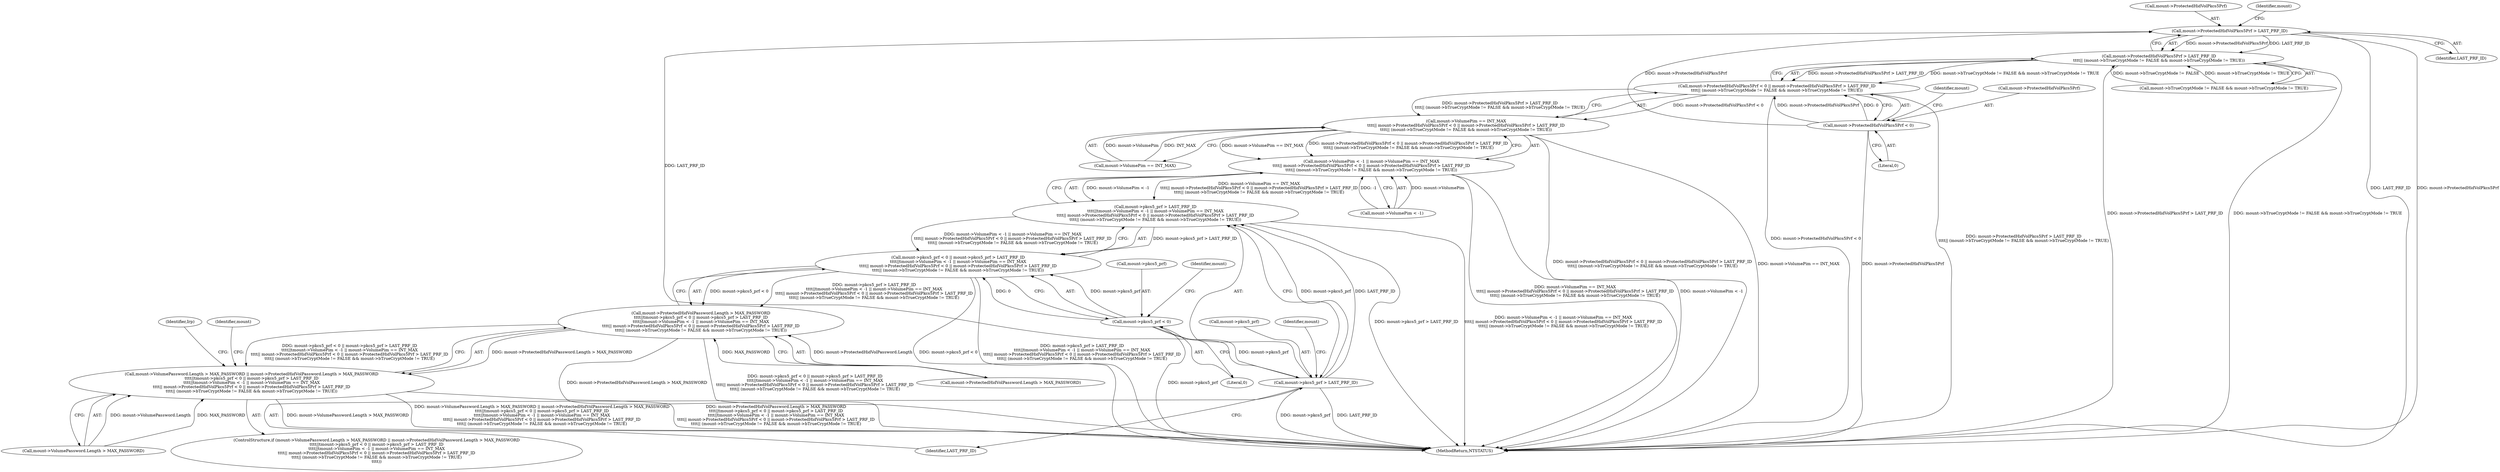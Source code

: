 digraph "0_VeraCrypt_f30f9339c9a0b9bbcc6f5ad38804af39db1f479e@pointer" {
"1002539" [label="(Call,mount->ProtectedHidVolPkcs5Prf > LAST_PRF_ID)"];
"1002533" [label="(Call,mount->ProtectedHidVolPkcs5Prf < 0)"];
"1002514" [label="(Call,mount->pkcs5_prf > LAST_PRF_ID)"];
"1002508" [label="(Call,mount->pkcs5_prf < 0)"];
"1002538" [label="(Call,mount->ProtectedHidVolPkcs5Prf > LAST_PRF_ID\n\t\t\t\t|| (mount->bTrueCryptMode != FALSE && mount->bTrueCryptMode != TRUE))"];
"1002532" [label="(Call,mount->ProtectedHidVolPkcs5Prf < 0 || mount->ProtectedHidVolPkcs5Prf > LAST_PRF_ID\n\t\t\t\t|| (mount->bTrueCryptMode != FALSE && mount->bTrueCryptMode != TRUE))"];
"1002526" [label="(Call,mount->VolumePim == INT_MAX\n\t\t\t\t|| mount->ProtectedHidVolPkcs5Prf < 0 || mount->ProtectedHidVolPkcs5Prf > LAST_PRF_ID\n\t\t\t\t|| (mount->bTrueCryptMode != FALSE && mount->bTrueCryptMode != TRUE))"];
"1002519" [label="(Call,mount->VolumePim < -1 || mount->VolumePim == INT_MAX\n\t\t\t\t|| mount->ProtectedHidVolPkcs5Prf < 0 || mount->ProtectedHidVolPkcs5Prf > LAST_PRF_ID\n\t\t\t\t|| (mount->bTrueCryptMode != FALSE && mount->bTrueCryptMode != TRUE))"];
"1002513" [label="(Call,mount->pkcs5_prf > LAST_PRF_ID\n\t\t\t\t||\tmount->VolumePim < -1 || mount->VolumePim == INT_MAX\n\t\t\t\t|| mount->ProtectedHidVolPkcs5Prf < 0 || mount->ProtectedHidVolPkcs5Prf > LAST_PRF_ID\n\t\t\t\t|| (mount->bTrueCryptMode != FALSE && mount->bTrueCryptMode != TRUE))"];
"1002507" [label="(Call,mount->pkcs5_prf < 0 || mount->pkcs5_prf > LAST_PRF_ID\n\t\t\t\t||\tmount->VolumePim < -1 || mount->VolumePim == INT_MAX\n\t\t\t\t|| mount->ProtectedHidVolPkcs5Prf < 0 || mount->ProtectedHidVolPkcs5Prf > LAST_PRF_ID\n\t\t\t\t|| (mount->bTrueCryptMode != FALSE && mount->bTrueCryptMode != TRUE))"];
"1002499" [label="(Call,mount->ProtectedHidVolPassword.Length > MAX_PASSWORD\n\t\t\t\t||\tmount->pkcs5_prf < 0 || mount->pkcs5_prf > LAST_PRF_ID\n\t\t\t\t||\tmount->VolumePim < -1 || mount->VolumePim == INT_MAX\n\t\t\t\t|| mount->ProtectedHidVolPkcs5Prf < 0 || mount->ProtectedHidVolPkcs5Prf > LAST_PRF_ID\n\t\t\t\t|| (mount->bTrueCryptMode != FALSE && mount->bTrueCryptMode != TRUE))"];
"1002491" [label="(Call,mount->VolumePassword.Length > MAX_PASSWORD || mount->ProtectedHidVolPassword.Length > MAX_PASSWORD\n\t\t\t\t||\tmount->pkcs5_prf < 0 || mount->pkcs5_prf > LAST_PRF_ID\n\t\t\t\t||\tmount->VolumePim < -1 || mount->VolumePim == INT_MAX\n\t\t\t\t|| mount->ProtectedHidVolPkcs5Prf < 0 || mount->ProtectedHidVolPkcs5Prf > LAST_PRF_ID\n\t\t\t\t|| (mount->bTrueCryptMode != FALSE && mount->bTrueCryptMode != TRUE))"];
"1002513" [label="(Call,mount->pkcs5_prf > LAST_PRF_ID\n\t\t\t\t||\tmount->VolumePim < -1 || mount->VolumePim == INT_MAX\n\t\t\t\t|| mount->ProtectedHidVolPkcs5Prf < 0 || mount->ProtectedHidVolPkcs5Prf > LAST_PRF_ID\n\t\t\t\t|| (mount->bTrueCryptMode != FALSE && mount->bTrueCryptMode != TRUE))"];
"1002512" [label="(Literal,0)"];
"1002509" [label="(Call,mount->pkcs5_prf)"];
"1002534" [label="(Call,mount->ProtectedHidVolPkcs5Prf)"];
"1002538" [label="(Call,mount->ProtectedHidVolPkcs5Prf > LAST_PRF_ID\n\t\t\t\t|| (mount->bTrueCryptMode != FALSE && mount->bTrueCryptMode != TRUE))"];
"1002516" [label="(Identifier,mount)"];
"1002491" [label="(Call,mount->VolumePassword.Length > MAX_PASSWORD || mount->ProtectedHidVolPassword.Length > MAX_PASSWORD\n\t\t\t\t||\tmount->pkcs5_prf < 0 || mount->pkcs5_prf > LAST_PRF_ID\n\t\t\t\t||\tmount->VolumePim < -1 || mount->VolumePim == INT_MAX\n\t\t\t\t|| mount->ProtectedHidVolPkcs5Prf < 0 || mount->ProtectedHidVolPkcs5Prf > LAST_PRF_ID\n\t\t\t\t|| (mount->bTrueCryptMode != FALSE && mount->bTrueCryptMode != TRUE))"];
"1002573" [label="(Identifier,mount)"];
"1002544" [label="(Call,mount->bTrueCryptMode != FALSE && mount->bTrueCryptMode != TRUE)"];
"1002539" [label="(Call,mount->ProtectedHidVolPkcs5Prf > LAST_PRF_ID)"];
"1002492" [label="(Call,mount->VolumePassword.Length > MAX_PASSWORD)"];
"1002500" [label="(Call,mount->ProtectedHidVolPassword.Length > MAX_PASSWORD)"];
"1002540" [label="(Call,mount->ProtectedHidVolPkcs5Prf)"];
"1002490" [label="(ControlStructure,if (mount->VolumePassword.Length > MAX_PASSWORD || mount->ProtectedHidVolPassword.Length > MAX_PASSWORD\n\t\t\t\t||\tmount->pkcs5_prf < 0 || mount->pkcs5_prf > LAST_PRF_ID\n\t\t\t\t||\tmount->VolumePim < -1 || mount->VolumePim == INT_MAX\n\t\t\t\t|| mount->ProtectedHidVolPkcs5Prf < 0 || mount->ProtectedHidVolPkcs5Prf > LAST_PRF_ID\n\t\t\t\t|| (mount->bTrueCryptMode != FALSE && mount->bTrueCryptMode != TRUE)\n\t\t\t\t))"];
"1002537" [label="(Literal,0)"];
"1002526" [label="(Call,mount->VolumePim == INT_MAX\n\t\t\t\t|| mount->ProtectedHidVolPkcs5Prf < 0 || mount->ProtectedHidVolPkcs5Prf > LAST_PRF_ID\n\t\t\t\t|| (mount->bTrueCryptMode != FALSE && mount->bTrueCryptMode != TRUE))"];
"1002559" [label="(Identifier,Irp)"];
"1002499" [label="(Call,mount->ProtectedHidVolPassword.Length > MAX_PASSWORD\n\t\t\t\t||\tmount->pkcs5_prf < 0 || mount->pkcs5_prf > LAST_PRF_ID\n\t\t\t\t||\tmount->VolumePim < -1 || mount->VolumePim == INT_MAX\n\t\t\t\t|| mount->ProtectedHidVolPkcs5Prf < 0 || mount->ProtectedHidVolPkcs5Prf > LAST_PRF_ID\n\t\t\t\t|| (mount->bTrueCryptMode != FALSE && mount->bTrueCryptMode != TRUE))"];
"1002520" [label="(Call,mount->VolumePim < -1)"];
"1002541" [label="(Identifier,mount)"];
"1002515" [label="(Call,mount->pkcs5_prf)"];
"1002547" [label="(Identifier,mount)"];
"1002519" [label="(Call,mount->VolumePim < -1 || mount->VolumePim == INT_MAX\n\t\t\t\t|| mount->ProtectedHidVolPkcs5Prf < 0 || mount->ProtectedHidVolPkcs5Prf > LAST_PRF_ID\n\t\t\t\t|| (mount->bTrueCryptMode != FALSE && mount->bTrueCryptMode != TRUE))"];
"1002514" [label="(Call,mount->pkcs5_prf > LAST_PRF_ID)"];
"1002507" [label="(Call,mount->pkcs5_prf < 0 || mount->pkcs5_prf > LAST_PRF_ID\n\t\t\t\t||\tmount->VolumePim < -1 || mount->VolumePim == INT_MAX\n\t\t\t\t|| mount->ProtectedHidVolPkcs5Prf < 0 || mount->ProtectedHidVolPkcs5Prf > LAST_PRF_ID\n\t\t\t\t|| (mount->bTrueCryptMode != FALSE && mount->bTrueCryptMode != TRUE))"];
"1002508" [label="(Call,mount->pkcs5_prf < 0)"];
"1002533" [label="(Call,mount->ProtectedHidVolPkcs5Prf < 0)"];
"1002543" [label="(Identifier,LAST_PRF_ID)"];
"1003200" [label="(MethodReturn,NTSTATUS)"];
"1002527" [label="(Call,mount->VolumePim == INT_MAX)"];
"1002522" [label="(Identifier,mount)"];
"1002532" [label="(Call,mount->ProtectedHidVolPkcs5Prf < 0 || mount->ProtectedHidVolPkcs5Prf > LAST_PRF_ID\n\t\t\t\t|| (mount->bTrueCryptMode != FALSE && mount->bTrueCryptMode != TRUE))"];
"1002518" [label="(Identifier,LAST_PRF_ID)"];
"1002539" -> "1002538"  [label="AST: "];
"1002539" -> "1002543"  [label="CFG: "];
"1002540" -> "1002539"  [label="AST: "];
"1002543" -> "1002539"  [label="AST: "];
"1002547" -> "1002539"  [label="CFG: "];
"1002538" -> "1002539"  [label="CFG: "];
"1002539" -> "1003200"  [label="DDG: LAST_PRF_ID"];
"1002539" -> "1003200"  [label="DDG: mount->ProtectedHidVolPkcs5Prf"];
"1002539" -> "1002538"  [label="DDG: mount->ProtectedHidVolPkcs5Prf"];
"1002539" -> "1002538"  [label="DDG: LAST_PRF_ID"];
"1002533" -> "1002539"  [label="DDG: mount->ProtectedHidVolPkcs5Prf"];
"1002514" -> "1002539"  [label="DDG: LAST_PRF_ID"];
"1002533" -> "1002532"  [label="AST: "];
"1002533" -> "1002537"  [label="CFG: "];
"1002534" -> "1002533"  [label="AST: "];
"1002537" -> "1002533"  [label="AST: "];
"1002541" -> "1002533"  [label="CFG: "];
"1002532" -> "1002533"  [label="CFG: "];
"1002533" -> "1003200"  [label="DDG: mount->ProtectedHidVolPkcs5Prf"];
"1002533" -> "1002532"  [label="DDG: mount->ProtectedHidVolPkcs5Prf"];
"1002533" -> "1002532"  [label="DDG: 0"];
"1002514" -> "1002513"  [label="AST: "];
"1002514" -> "1002518"  [label="CFG: "];
"1002515" -> "1002514"  [label="AST: "];
"1002518" -> "1002514"  [label="AST: "];
"1002522" -> "1002514"  [label="CFG: "];
"1002513" -> "1002514"  [label="CFG: "];
"1002514" -> "1003200"  [label="DDG: mount->pkcs5_prf"];
"1002514" -> "1003200"  [label="DDG: LAST_PRF_ID"];
"1002514" -> "1002513"  [label="DDG: mount->pkcs5_prf"];
"1002514" -> "1002513"  [label="DDG: LAST_PRF_ID"];
"1002508" -> "1002514"  [label="DDG: mount->pkcs5_prf"];
"1002508" -> "1002507"  [label="AST: "];
"1002508" -> "1002512"  [label="CFG: "];
"1002509" -> "1002508"  [label="AST: "];
"1002512" -> "1002508"  [label="AST: "];
"1002516" -> "1002508"  [label="CFG: "];
"1002507" -> "1002508"  [label="CFG: "];
"1002508" -> "1003200"  [label="DDG: mount->pkcs5_prf"];
"1002508" -> "1002507"  [label="DDG: mount->pkcs5_prf"];
"1002508" -> "1002507"  [label="DDG: 0"];
"1002538" -> "1002532"  [label="AST: "];
"1002538" -> "1002544"  [label="CFG: "];
"1002544" -> "1002538"  [label="AST: "];
"1002532" -> "1002538"  [label="CFG: "];
"1002538" -> "1003200"  [label="DDG: mount->ProtectedHidVolPkcs5Prf > LAST_PRF_ID"];
"1002538" -> "1003200"  [label="DDG: mount->bTrueCryptMode != FALSE && mount->bTrueCryptMode != TRUE"];
"1002538" -> "1002532"  [label="DDG: mount->ProtectedHidVolPkcs5Prf > LAST_PRF_ID"];
"1002538" -> "1002532"  [label="DDG: mount->bTrueCryptMode != FALSE && mount->bTrueCryptMode != TRUE"];
"1002544" -> "1002538"  [label="DDG: mount->bTrueCryptMode != FALSE"];
"1002544" -> "1002538"  [label="DDG: mount->bTrueCryptMode != TRUE"];
"1002532" -> "1002526"  [label="AST: "];
"1002526" -> "1002532"  [label="CFG: "];
"1002532" -> "1003200"  [label="DDG: mount->ProtectedHidVolPkcs5Prf < 0"];
"1002532" -> "1003200"  [label="DDG: mount->ProtectedHidVolPkcs5Prf > LAST_PRF_ID\n\t\t\t\t|| (mount->bTrueCryptMode != FALSE && mount->bTrueCryptMode != TRUE)"];
"1002532" -> "1002526"  [label="DDG: mount->ProtectedHidVolPkcs5Prf < 0"];
"1002532" -> "1002526"  [label="DDG: mount->ProtectedHidVolPkcs5Prf > LAST_PRF_ID\n\t\t\t\t|| (mount->bTrueCryptMode != FALSE && mount->bTrueCryptMode != TRUE)"];
"1002526" -> "1002519"  [label="AST: "];
"1002526" -> "1002527"  [label="CFG: "];
"1002527" -> "1002526"  [label="AST: "];
"1002519" -> "1002526"  [label="CFG: "];
"1002526" -> "1003200"  [label="DDG: mount->ProtectedHidVolPkcs5Prf < 0 || mount->ProtectedHidVolPkcs5Prf > LAST_PRF_ID\n\t\t\t\t|| (mount->bTrueCryptMode != FALSE && mount->bTrueCryptMode != TRUE)"];
"1002526" -> "1003200"  [label="DDG: mount->VolumePim == INT_MAX"];
"1002526" -> "1002519"  [label="DDG: mount->VolumePim == INT_MAX"];
"1002526" -> "1002519"  [label="DDG: mount->ProtectedHidVolPkcs5Prf < 0 || mount->ProtectedHidVolPkcs5Prf > LAST_PRF_ID\n\t\t\t\t|| (mount->bTrueCryptMode != FALSE && mount->bTrueCryptMode != TRUE)"];
"1002527" -> "1002526"  [label="DDG: mount->VolumePim"];
"1002527" -> "1002526"  [label="DDG: INT_MAX"];
"1002519" -> "1002513"  [label="AST: "];
"1002519" -> "1002520"  [label="CFG: "];
"1002520" -> "1002519"  [label="AST: "];
"1002513" -> "1002519"  [label="CFG: "];
"1002519" -> "1003200"  [label="DDG: mount->VolumePim == INT_MAX\n\t\t\t\t|| mount->ProtectedHidVolPkcs5Prf < 0 || mount->ProtectedHidVolPkcs5Prf > LAST_PRF_ID\n\t\t\t\t|| (mount->bTrueCryptMode != FALSE && mount->bTrueCryptMode != TRUE)"];
"1002519" -> "1003200"  [label="DDG: mount->VolumePim < -1"];
"1002519" -> "1002513"  [label="DDG: mount->VolumePim < -1"];
"1002519" -> "1002513"  [label="DDG: mount->VolumePim == INT_MAX\n\t\t\t\t|| mount->ProtectedHidVolPkcs5Prf < 0 || mount->ProtectedHidVolPkcs5Prf > LAST_PRF_ID\n\t\t\t\t|| (mount->bTrueCryptMode != FALSE && mount->bTrueCryptMode != TRUE)"];
"1002520" -> "1002519"  [label="DDG: mount->VolumePim"];
"1002520" -> "1002519"  [label="DDG: -1"];
"1002513" -> "1002507"  [label="AST: "];
"1002507" -> "1002513"  [label="CFG: "];
"1002513" -> "1003200"  [label="DDG: mount->VolumePim < -1 || mount->VolumePim == INT_MAX\n\t\t\t\t|| mount->ProtectedHidVolPkcs5Prf < 0 || mount->ProtectedHidVolPkcs5Prf > LAST_PRF_ID\n\t\t\t\t|| (mount->bTrueCryptMode != FALSE && mount->bTrueCryptMode != TRUE)"];
"1002513" -> "1003200"  [label="DDG: mount->pkcs5_prf > LAST_PRF_ID"];
"1002513" -> "1002507"  [label="DDG: mount->pkcs5_prf > LAST_PRF_ID"];
"1002513" -> "1002507"  [label="DDG: mount->VolumePim < -1 || mount->VolumePim == INT_MAX\n\t\t\t\t|| mount->ProtectedHidVolPkcs5Prf < 0 || mount->ProtectedHidVolPkcs5Prf > LAST_PRF_ID\n\t\t\t\t|| (mount->bTrueCryptMode != FALSE && mount->bTrueCryptMode != TRUE)"];
"1002507" -> "1002499"  [label="AST: "];
"1002499" -> "1002507"  [label="CFG: "];
"1002507" -> "1003200"  [label="DDG: mount->pkcs5_prf < 0"];
"1002507" -> "1003200"  [label="DDG: mount->pkcs5_prf > LAST_PRF_ID\n\t\t\t\t||\tmount->VolumePim < -1 || mount->VolumePim == INT_MAX\n\t\t\t\t|| mount->ProtectedHidVolPkcs5Prf < 0 || mount->ProtectedHidVolPkcs5Prf > LAST_PRF_ID\n\t\t\t\t|| (mount->bTrueCryptMode != FALSE && mount->bTrueCryptMode != TRUE)"];
"1002507" -> "1002499"  [label="DDG: mount->pkcs5_prf < 0"];
"1002507" -> "1002499"  [label="DDG: mount->pkcs5_prf > LAST_PRF_ID\n\t\t\t\t||\tmount->VolumePim < -1 || mount->VolumePim == INT_MAX\n\t\t\t\t|| mount->ProtectedHidVolPkcs5Prf < 0 || mount->ProtectedHidVolPkcs5Prf > LAST_PRF_ID\n\t\t\t\t|| (mount->bTrueCryptMode != FALSE && mount->bTrueCryptMode != TRUE)"];
"1002499" -> "1002491"  [label="AST: "];
"1002499" -> "1002500"  [label="CFG: "];
"1002500" -> "1002499"  [label="AST: "];
"1002491" -> "1002499"  [label="CFG: "];
"1002499" -> "1003200"  [label="DDG: mount->ProtectedHidVolPassword.Length > MAX_PASSWORD"];
"1002499" -> "1003200"  [label="DDG: mount->pkcs5_prf < 0 || mount->pkcs5_prf > LAST_PRF_ID\n\t\t\t\t||\tmount->VolumePim < -1 || mount->VolumePim == INT_MAX\n\t\t\t\t|| mount->ProtectedHidVolPkcs5Prf < 0 || mount->ProtectedHidVolPkcs5Prf > LAST_PRF_ID\n\t\t\t\t|| (mount->bTrueCryptMode != FALSE && mount->bTrueCryptMode != TRUE)"];
"1002499" -> "1002491"  [label="DDG: mount->ProtectedHidVolPassword.Length > MAX_PASSWORD"];
"1002499" -> "1002491"  [label="DDG: mount->pkcs5_prf < 0 || mount->pkcs5_prf > LAST_PRF_ID\n\t\t\t\t||\tmount->VolumePim < -1 || mount->VolumePim == INT_MAX\n\t\t\t\t|| mount->ProtectedHidVolPkcs5Prf < 0 || mount->ProtectedHidVolPkcs5Prf > LAST_PRF_ID\n\t\t\t\t|| (mount->bTrueCryptMode != FALSE && mount->bTrueCryptMode != TRUE)"];
"1002500" -> "1002499"  [label="DDG: mount->ProtectedHidVolPassword.Length"];
"1002500" -> "1002499"  [label="DDG: MAX_PASSWORD"];
"1002491" -> "1002490"  [label="AST: "];
"1002491" -> "1002492"  [label="CFG: "];
"1002492" -> "1002491"  [label="AST: "];
"1002559" -> "1002491"  [label="CFG: "];
"1002573" -> "1002491"  [label="CFG: "];
"1002491" -> "1003200"  [label="DDG: mount->ProtectedHidVolPassword.Length > MAX_PASSWORD\n\t\t\t\t||\tmount->pkcs5_prf < 0 || mount->pkcs5_prf > LAST_PRF_ID\n\t\t\t\t||\tmount->VolumePim < -1 || mount->VolumePim == INT_MAX\n\t\t\t\t|| mount->ProtectedHidVolPkcs5Prf < 0 || mount->ProtectedHidVolPkcs5Prf > LAST_PRF_ID\n\t\t\t\t|| (mount->bTrueCryptMode != FALSE && mount->bTrueCryptMode != TRUE)"];
"1002491" -> "1003200"  [label="DDG: mount->VolumePassword.Length > MAX_PASSWORD"];
"1002491" -> "1003200"  [label="DDG: mount->VolumePassword.Length > MAX_PASSWORD || mount->ProtectedHidVolPassword.Length > MAX_PASSWORD\n\t\t\t\t||\tmount->pkcs5_prf < 0 || mount->pkcs5_prf > LAST_PRF_ID\n\t\t\t\t||\tmount->VolumePim < -1 || mount->VolumePim == INT_MAX\n\t\t\t\t|| mount->ProtectedHidVolPkcs5Prf < 0 || mount->ProtectedHidVolPkcs5Prf > LAST_PRF_ID\n\t\t\t\t|| (mount->bTrueCryptMode != FALSE && mount->bTrueCryptMode != TRUE)"];
"1002492" -> "1002491"  [label="DDG: mount->VolumePassword.Length"];
"1002492" -> "1002491"  [label="DDG: MAX_PASSWORD"];
}
